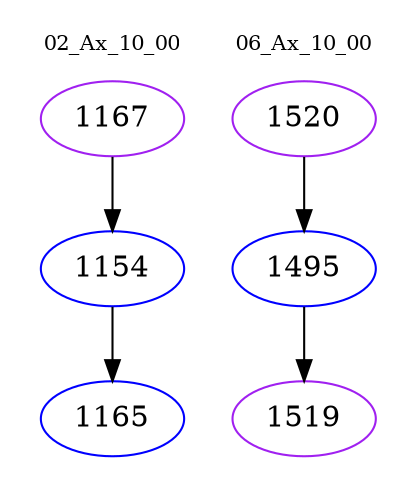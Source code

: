 digraph{
subgraph cluster_0 {
color = white
label = "02_Ax_10_00";
fontsize=10;
T0_1167 [label="1167", color="purple"]
T0_1167 -> T0_1154 [color="black"]
T0_1154 [label="1154", color="blue"]
T0_1154 -> T0_1165 [color="black"]
T0_1165 [label="1165", color="blue"]
}
subgraph cluster_1 {
color = white
label = "06_Ax_10_00";
fontsize=10;
T1_1520 [label="1520", color="purple"]
T1_1520 -> T1_1495 [color="black"]
T1_1495 [label="1495", color="blue"]
T1_1495 -> T1_1519 [color="black"]
T1_1519 [label="1519", color="purple"]
}
}
